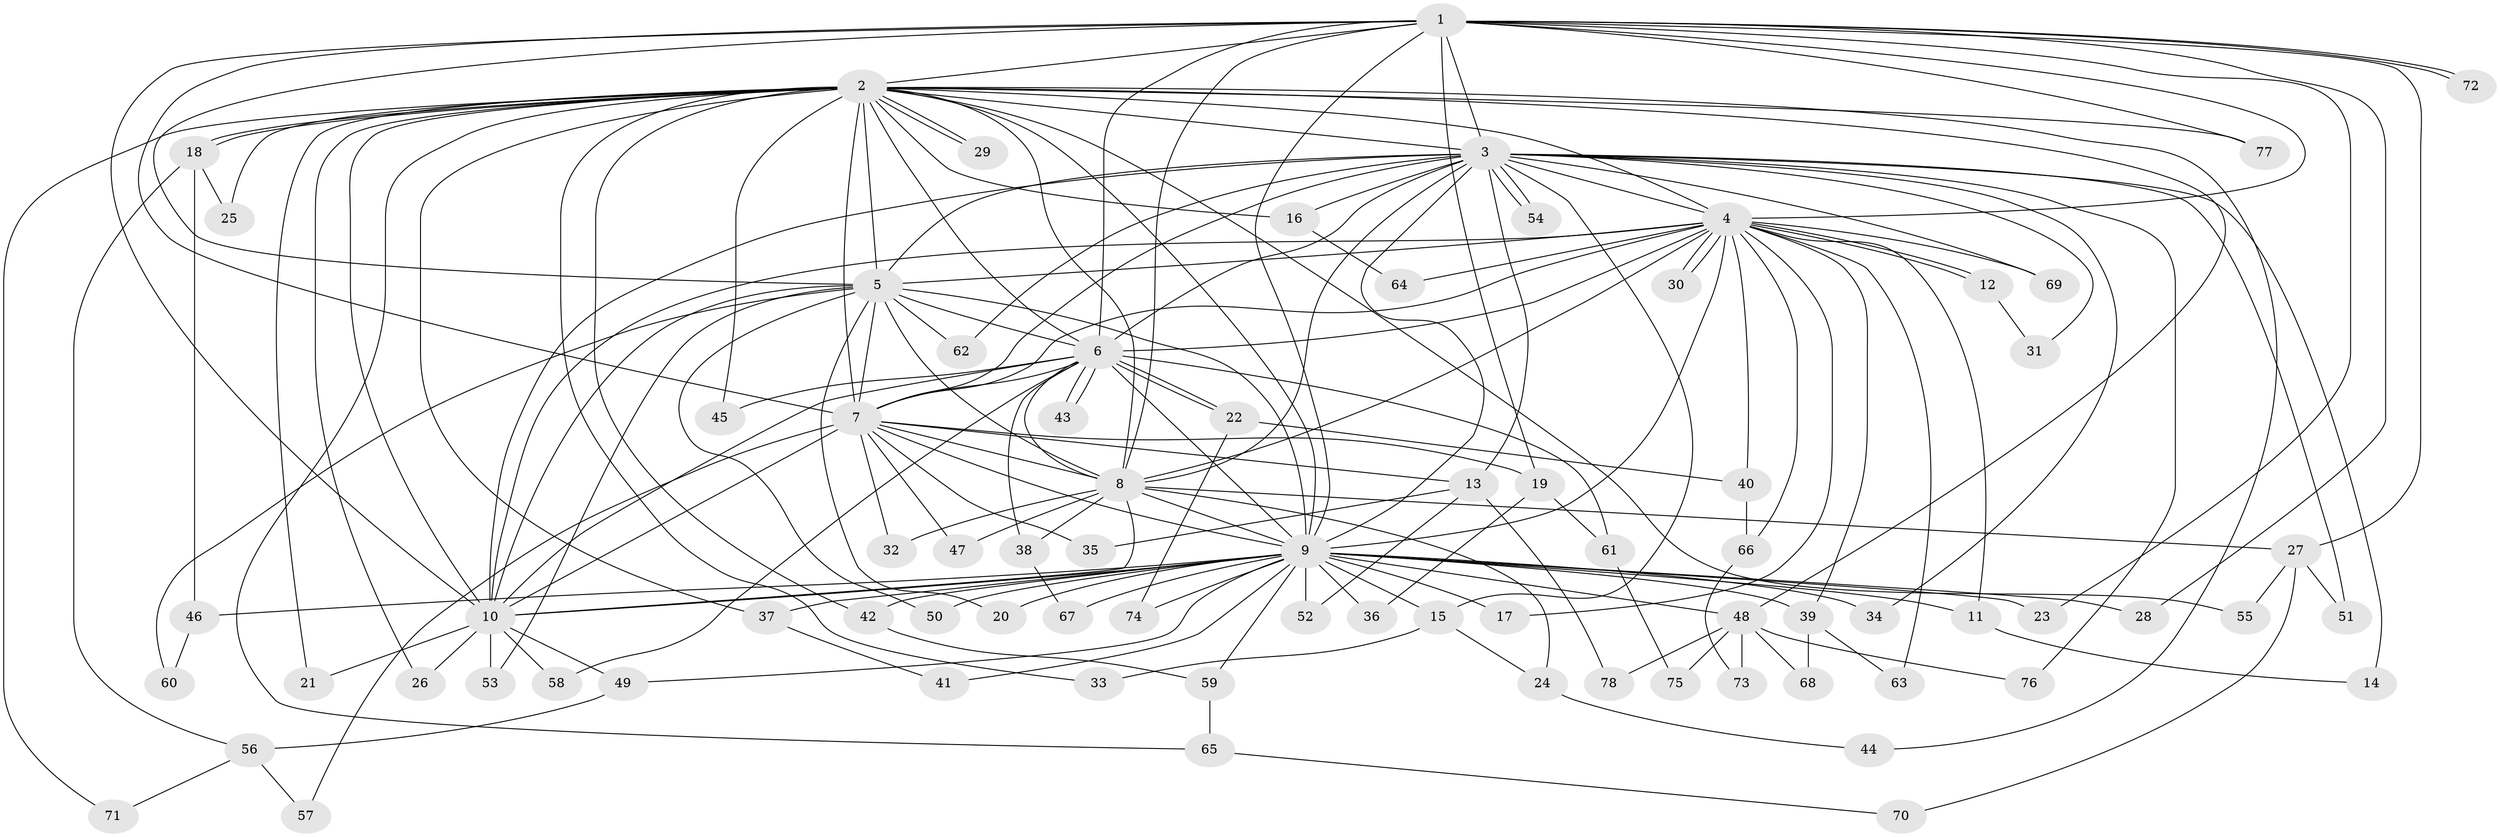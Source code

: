 // coarse degree distribution, {13: 0.02127659574468085, 18: 0.02127659574468085, 15: 0.0425531914893617, 9: 0.02127659574468085, 11: 0.0425531914893617, 20: 0.02127659574468085, 2: 0.46808510638297873, 7: 0.02127659574468085, 6: 0.02127659574468085, 4: 0.02127659574468085, 3: 0.14893617021276595, 5: 0.02127659574468085, 1: 0.10638297872340426, 8: 0.02127659574468085}
// Generated by graph-tools (version 1.1) at 2025/49/03/04/25 22:49:27]
// undirected, 78 vertices, 181 edges
graph export_dot {
  node [color=gray90,style=filled];
  1;
  2;
  3;
  4;
  5;
  6;
  7;
  8;
  9;
  10;
  11;
  12;
  13;
  14;
  15;
  16;
  17;
  18;
  19;
  20;
  21;
  22;
  23;
  24;
  25;
  26;
  27;
  28;
  29;
  30;
  31;
  32;
  33;
  34;
  35;
  36;
  37;
  38;
  39;
  40;
  41;
  42;
  43;
  44;
  45;
  46;
  47;
  48;
  49;
  50;
  51;
  52;
  53;
  54;
  55;
  56;
  57;
  58;
  59;
  60;
  61;
  62;
  63;
  64;
  65;
  66;
  67;
  68;
  69;
  70;
  71;
  72;
  73;
  74;
  75;
  76;
  77;
  78;
  1 -- 2;
  1 -- 3;
  1 -- 4;
  1 -- 5;
  1 -- 6;
  1 -- 7;
  1 -- 8;
  1 -- 9;
  1 -- 10;
  1 -- 19;
  1 -- 23;
  1 -- 27;
  1 -- 28;
  1 -- 72;
  1 -- 72;
  1 -- 77;
  2 -- 3;
  2 -- 4;
  2 -- 5;
  2 -- 6;
  2 -- 7;
  2 -- 8;
  2 -- 9;
  2 -- 10;
  2 -- 16;
  2 -- 18;
  2 -- 18;
  2 -- 21;
  2 -- 25;
  2 -- 26;
  2 -- 29;
  2 -- 29;
  2 -- 33;
  2 -- 37;
  2 -- 42;
  2 -- 44;
  2 -- 45;
  2 -- 48;
  2 -- 55;
  2 -- 65;
  2 -- 71;
  2 -- 77;
  3 -- 4;
  3 -- 5;
  3 -- 6;
  3 -- 7;
  3 -- 8;
  3 -- 9;
  3 -- 10;
  3 -- 13;
  3 -- 14;
  3 -- 15;
  3 -- 16;
  3 -- 31;
  3 -- 34;
  3 -- 51;
  3 -- 54;
  3 -- 54;
  3 -- 62;
  3 -- 69;
  3 -- 76;
  4 -- 5;
  4 -- 6;
  4 -- 7;
  4 -- 8;
  4 -- 9;
  4 -- 10;
  4 -- 11;
  4 -- 12;
  4 -- 12;
  4 -- 17;
  4 -- 30;
  4 -- 30;
  4 -- 39;
  4 -- 40;
  4 -- 63;
  4 -- 64;
  4 -- 66;
  4 -- 69;
  5 -- 6;
  5 -- 7;
  5 -- 8;
  5 -- 9;
  5 -- 10;
  5 -- 20;
  5 -- 50;
  5 -- 53;
  5 -- 60;
  5 -- 62;
  6 -- 7;
  6 -- 8;
  6 -- 9;
  6 -- 10;
  6 -- 22;
  6 -- 22;
  6 -- 38;
  6 -- 43;
  6 -- 43;
  6 -- 45;
  6 -- 58;
  6 -- 61;
  7 -- 8;
  7 -- 9;
  7 -- 10;
  7 -- 13;
  7 -- 19;
  7 -- 32;
  7 -- 35;
  7 -- 47;
  7 -- 57;
  8 -- 9;
  8 -- 10;
  8 -- 24;
  8 -- 27;
  8 -- 32;
  8 -- 38;
  8 -- 47;
  9 -- 10;
  9 -- 11;
  9 -- 15;
  9 -- 17;
  9 -- 20;
  9 -- 23;
  9 -- 28;
  9 -- 34;
  9 -- 36;
  9 -- 37;
  9 -- 39;
  9 -- 41;
  9 -- 42;
  9 -- 46;
  9 -- 48;
  9 -- 49;
  9 -- 50;
  9 -- 52;
  9 -- 59;
  9 -- 67;
  9 -- 74;
  10 -- 21;
  10 -- 26;
  10 -- 49;
  10 -- 53;
  10 -- 58;
  11 -- 14;
  12 -- 31;
  13 -- 35;
  13 -- 52;
  13 -- 78;
  15 -- 24;
  15 -- 33;
  16 -- 64;
  18 -- 25;
  18 -- 46;
  18 -- 56;
  19 -- 36;
  19 -- 61;
  22 -- 40;
  22 -- 74;
  24 -- 44;
  27 -- 51;
  27 -- 55;
  27 -- 70;
  37 -- 41;
  38 -- 67;
  39 -- 63;
  39 -- 68;
  40 -- 66;
  42 -- 59;
  46 -- 60;
  48 -- 68;
  48 -- 73;
  48 -- 75;
  48 -- 76;
  48 -- 78;
  49 -- 56;
  56 -- 57;
  56 -- 71;
  59 -- 65;
  61 -- 75;
  65 -- 70;
  66 -- 73;
}
